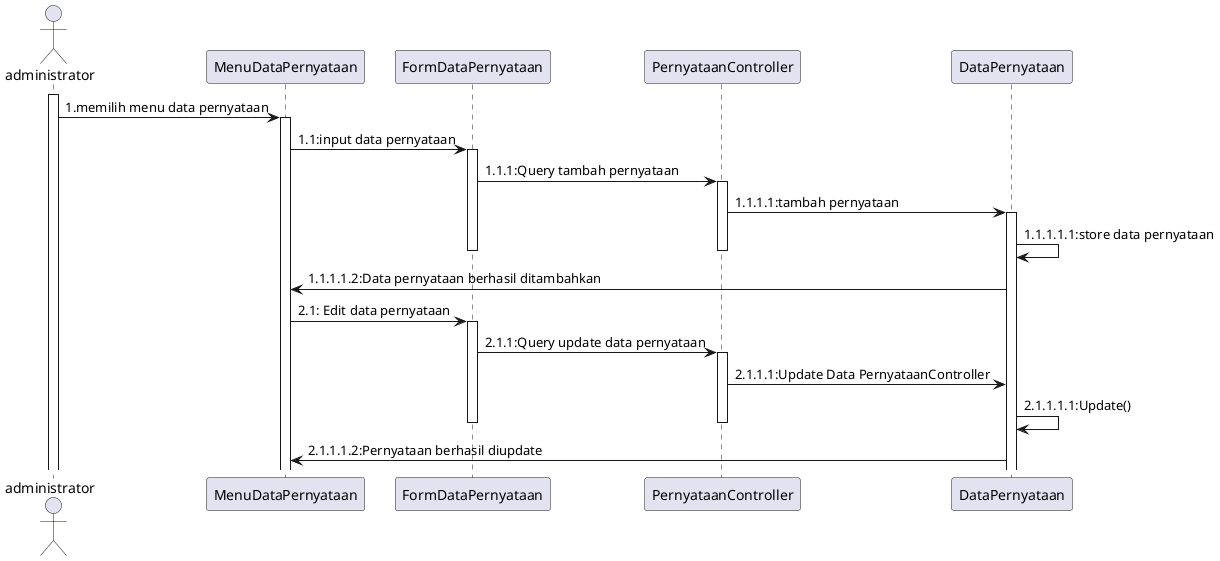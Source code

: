 @startuml
actor administrator
activate administrator
administrator->MenuDataPernyataan:1.memilih menu data pernyataan
activate MenuDataPernyataan
MenuDataPernyataan->FormDataPernyataan:1.1:input data pernyataan
activate FormDataPernyataan
FormDataPernyataan->PernyataanController:1.1.1:Query tambah pernyataan
activate PernyataanController
PernyataanController->DataPernyataan:1.1.1.1:tambah pernyataan
activate DataPernyataan
DataPernyataan->DataPernyataan:1.1.1.1.1:store data pernyataan
deactivate FormDataPernyataan
deactivate PernyataanController
DataPernyataan->MenuDataPernyataan:1.1.1.1.2:Data pernyataan berhasil ditambahkan

MenuDataPernyataan->FormDataPernyataan:2.1: Edit data pernyataan
activate FormDataPernyataan
FormDataPernyataan->PernyataanController:2.1.1:Query update data pernyataan
activate PernyataanController
PernyataanController->DataPernyataan:2.1.1.1:Update Data PernyataanController
DataPernyataan->DataPernyataan:2.1.1.1.1:Update()
deactivate FormDataPernyataan
deactivate PernyataanController
DataPernyataan->MenuDataPernyataan:2.1.1.1.2:Pernyataan berhasil diupdate

@enduml

